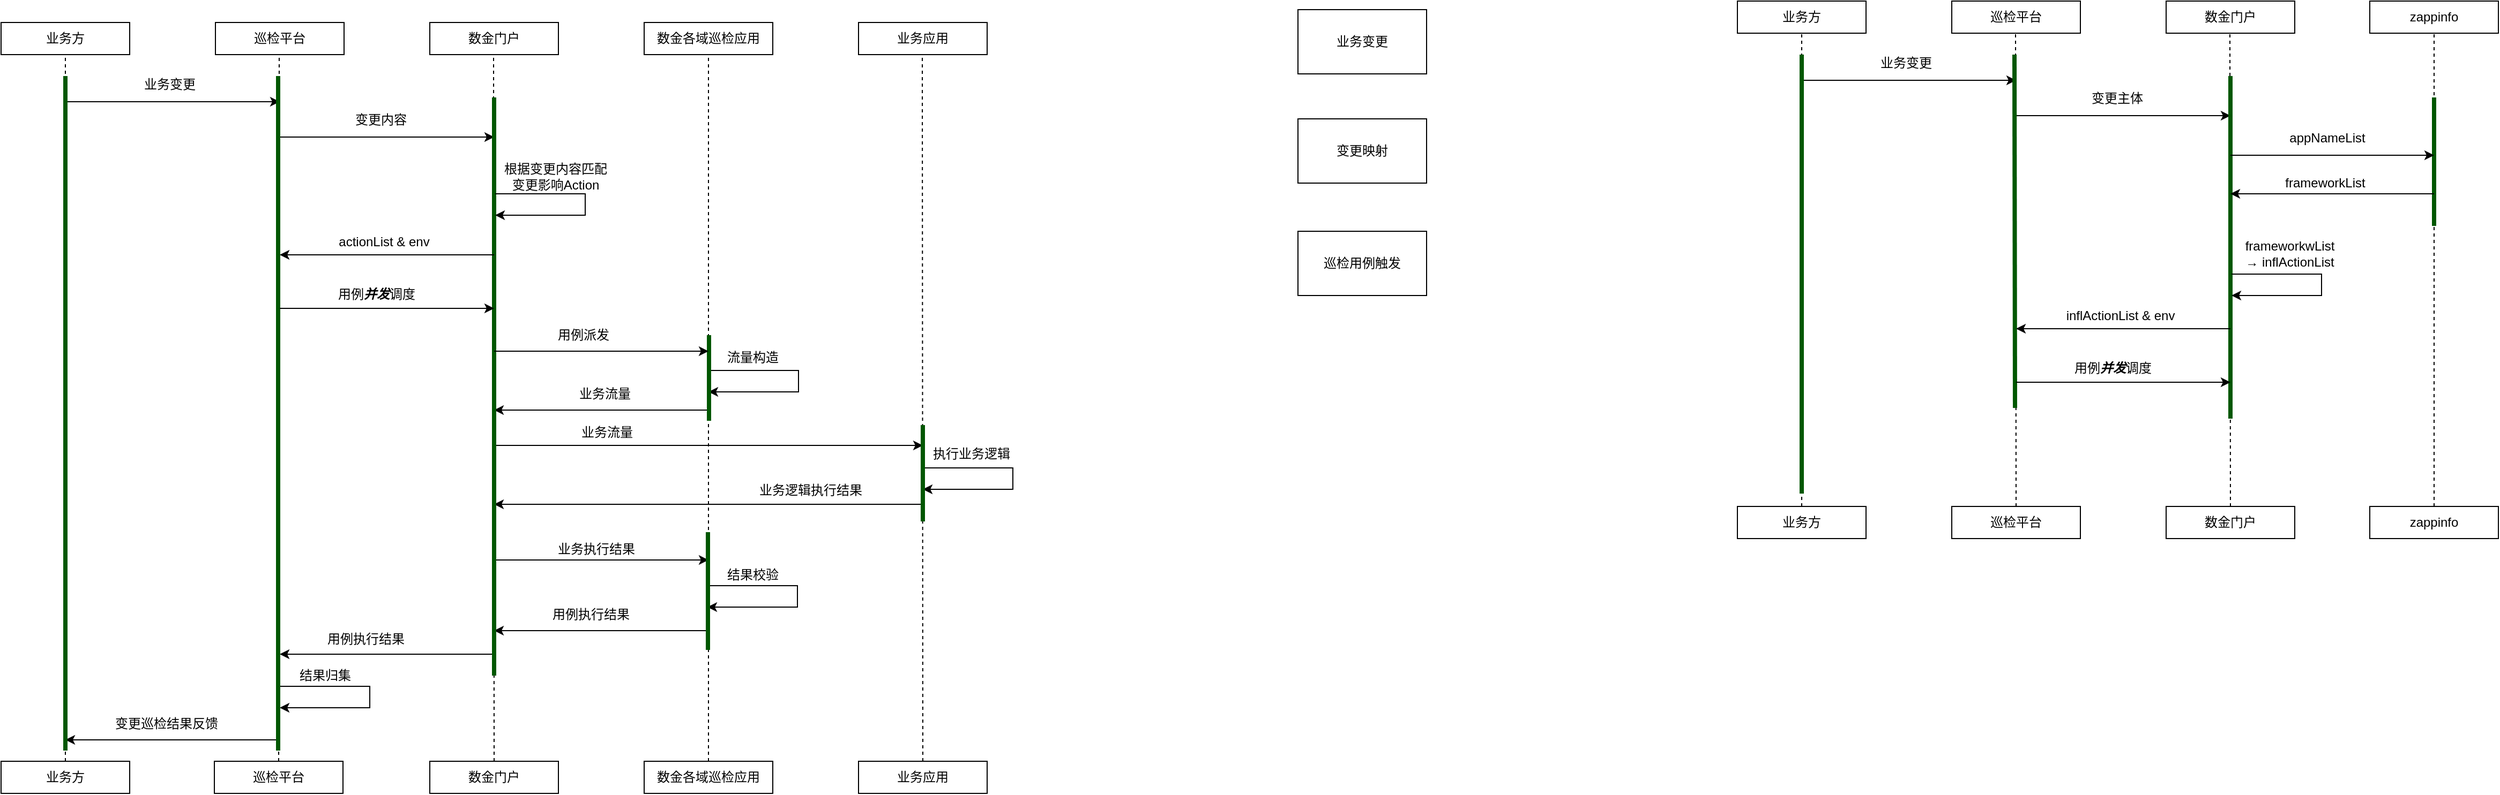 <mxfile version="17.4.0" type="github">
  <diagram id="0z_zxq0t6NNGokfa5OIO" name="Page-1">
    <mxGraphModel dx="1298" dy="834" grid="1" gridSize="10" guides="1" tooltips="1" connect="1" arrows="1" fold="1" page="1" pageScale="1" pageWidth="827" pageHeight="1169" math="0" shadow="0">
      <root>
        <mxCell id="0" />
        <mxCell id="1" parent="0" />
        <mxCell id="81jLtttZ4_rWxVsgI7Ir-1" value="业务方" style="rounded=0;whiteSpace=wrap;html=1;" parent="1" vertex="1">
          <mxGeometry x="60" y="160" width="120" height="30" as="geometry" />
        </mxCell>
        <mxCell id="81jLtttZ4_rWxVsgI7Ir-2" value="巡检平台" style="rounded=0;whiteSpace=wrap;html=1;" parent="1" vertex="1">
          <mxGeometry x="260" y="160" width="120" height="30" as="geometry" />
        </mxCell>
        <mxCell id="81jLtttZ4_rWxVsgI7Ir-3" value="数金门户" style="rounded=0;whiteSpace=wrap;html=1;" parent="1" vertex="1">
          <mxGeometry x="460" y="160" width="120" height="30" as="geometry" />
        </mxCell>
        <mxCell id="81jLtttZ4_rWxVsgI7Ir-4" value="数金各域巡检应用" style="rounded=0;whiteSpace=wrap;html=1;" parent="1" vertex="1">
          <mxGeometry x="660" y="160" width="120" height="30" as="geometry" />
        </mxCell>
        <mxCell id="81jLtttZ4_rWxVsgI7Ir-5" value="业务方" style="rounded=0;whiteSpace=wrap;html=1;" parent="1" vertex="1">
          <mxGeometry x="60" y="850" width="120" height="30" as="geometry" />
        </mxCell>
        <mxCell id="81jLtttZ4_rWxVsgI7Ir-6" value="巡检平台" style="rounded=0;whiteSpace=wrap;html=1;" parent="1" vertex="1">
          <mxGeometry x="259" y="850" width="120" height="30" as="geometry" />
        </mxCell>
        <mxCell id="81jLtttZ4_rWxVsgI7Ir-7" value="数金门户" style="rounded=0;whiteSpace=wrap;html=1;" parent="1" vertex="1">
          <mxGeometry x="460" y="850" width="120" height="30" as="geometry" />
        </mxCell>
        <mxCell id="81jLtttZ4_rWxVsgI7Ir-8" value="数金各域巡检应用" style="rounded=0;whiteSpace=wrap;html=1;" parent="1" vertex="1">
          <mxGeometry x="660" y="850" width="120" height="30" as="geometry" />
        </mxCell>
        <mxCell id="81jLtttZ4_rWxVsgI7Ir-9" value="" style="endArrow=none;dashed=1;html=1;rounded=0;exitX=0.5;exitY=0;exitDx=0;exitDy=0;entryX=0.5;entryY=1;entryDx=0;entryDy=0;" parent="1" source="81jLtttZ4_rWxVsgI7Ir-5" target="81jLtttZ4_rWxVsgI7Ir-1" edge="1">
          <mxGeometry width="50" height="50" relative="1" as="geometry">
            <mxPoint x="400" y="430" as="sourcePoint" />
            <mxPoint x="450" y="380" as="targetPoint" />
          </mxGeometry>
        </mxCell>
        <mxCell id="81jLtttZ4_rWxVsgI7Ir-10" value="" style="endArrow=none;dashed=1;html=1;rounded=0;exitX=0.5;exitY=0;exitDx=0;exitDy=0;entryX=0.5;entryY=1;entryDx=0;entryDy=0;" parent="1" source="81jLtttZ4_rWxVsgI7Ir-6" edge="1">
          <mxGeometry width="50" height="50" relative="1" as="geometry">
            <mxPoint x="319.5" y="620" as="sourcePoint" />
            <mxPoint x="319.5" y="190" as="targetPoint" />
          </mxGeometry>
        </mxCell>
        <mxCell id="81jLtttZ4_rWxVsgI7Ir-11" value="" style="endArrow=none;dashed=1;html=1;rounded=0;exitX=0.5;exitY=0;exitDx=0;exitDy=0;entryX=0.5;entryY=1;entryDx=0;entryDy=0;" parent="1" source="81jLtttZ4_rWxVsgI7Ir-7" edge="1">
          <mxGeometry width="50" height="50" relative="1" as="geometry">
            <mxPoint x="519.5" y="620" as="sourcePoint" />
            <mxPoint x="519.5" y="190" as="targetPoint" />
          </mxGeometry>
        </mxCell>
        <mxCell id="81jLtttZ4_rWxVsgI7Ir-12" value="" style="endArrow=none;dashed=1;html=1;rounded=0;entryX=0.5;entryY=1;entryDx=0;entryDy=0;exitX=0.5;exitY=0;exitDx=0;exitDy=0;" parent="1" source="81jLtttZ4_rWxVsgI7Ir-8" target="81jLtttZ4_rWxVsgI7Ir-4" edge="1">
          <mxGeometry width="50" height="50" relative="1" as="geometry">
            <mxPoint x="720" y="730" as="sourcePoint" />
            <mxPoint x="719.5" y="330" as="targetPoint" />
          </mxGeometry>
        </mxCell>
        <mxCell id="81jLtttZ4_rWxVsgI7Ir-13" value="" style="endArrow=classic;html=1;rounded=0;" parent="1" edge="1">
          <mxGeometry width="50" height="50" relative="1" as="geometry">
            <mxPoint x="120" y="234" as="sourcePoint" />
            <mxPoint x="320" y="234" as="targetPoint" />
          </mxGeometry>
        </mxCell>
        <mxCell id="81jLtttZ4_rWxVsgI7Ir-14" value="业务变更" style="text;html=1;align=center;verticalAlign=middle;resizable=0;points=[];autosize=1;strokeColor=none;fillColor=none;" parent="1" vertex="1">
          <mxGeometry x="187" y="208" width="60" height="20" as="geometry" />
        </mxCell>
        <mxCell id="81jLtttZ4_rWxVsgI7Ir-15" value="" style="endArrow=classic;html=1;rounded=0;" parent="1" edge="1">
          <mxGeometry width="50" height="50" relative="1" as="geometry">
            <mxPoint x="320" y="267" as="sourcePoint" />
            <mxPoint x="520" y="267" as="targetPoint" />
          </mxGeometry>
        </mxCell>
        <mxCell id="81jLtttZ4_rWxVsgI7Ir-16" value="变更内容" style="text;html=1;align=center;verticalAlign=middle;resizable=0;points=[];autosize=1;strokeColor=none;fillColor=none;" parent="1" vertex="1">
          <mxGeometry x="384" y="241" width="60" height="20" as="geometry" />
        </mxCell>
        <mxCell id="81jLtttZ4_rWxVsgI7Ir-22" value="" style="endArrow=classic;html=1;rounded=0;edgeStyle=orthogonalEdgeStyle;" parent="1" edge="1">
          <mxGeometry width="50" height="50" relative="1" as="geometry">
            <mxPoint x="720" y="485" as="sourcePoint" />
            <mxPoint x="720" y="505" as="targetPoint" />
            <Array as="points">
              <mxPoint x="804" y="485" />
              <mxPoint x="804" y="505" />
              <mxPoint x="734" y="505" />
            </Array>
          </mxGeometry>
        </mxCell>
        <mxCell id="81jLtttZ4_rWxVsgI7Ir-23" value="流量构造" style="text;html=1;align=center;verticalAlign=middle;resizable=0;points=[];autosize=1;strokeColor=none;fillColor=none;" parent="1" vertex="1">
          <mxGeometry x="731" y="463" width="60" height="20" as="geometry" />
        </mxCell>
        <mxCell id="81jLtttZ4_rWxVsgI7Ir-24" value="" style="endArrow=classic;html=1;rounded=0;" parent="1" edge="1">
          <mxGeometry width="50" height="50" relative="1" as="geometry">
            <mxPoint x="720" y="522" as="sourcePoint" />
            <mxPoint x="520" y="522" as="targetPoint" />
          </mxGeometry>
        </mxCell>
        <mxCell id="81jLtttZ4_rWxVsgI7Ir-25" value="业务流量" style="text;html=1;align=center;verticalAlign=middle;resizable=0;points=[];autosize=1;strokeColor=none;fillColor=none;" parent="1" vertex="1">
          <mxGeometry x="593" y="497" width="60" height="20" as="geometry" />
        </mxCell>
        <mxCell id="81jLtttZ4_rWxVsgI7Ir-29" value="业务应用" style="rounded=0;whiteSpace=wrap;html=1;" parent="1" vertex="1">
          <mxGeometry x="860" y="160" width="120" height="30" as="geometry" />
        </mxCell>
        <mxCell id="81jLtttZ4_rWxVsgI7Ir-30" value="业务应用" style="rounded=0;whiteSpace=wrap;html=1;" parent="1" vertex="1">
          <mxGeometry x="860" y="850" width="120" height="30" as="geometry" />
        </mxCell>
        <mxCell id="81jLtttZ4_rWxVsgI7Ir-31" value="" style="endArrow=none;dashed=1;html=1;rounded=0;exitX=0.5;exitY=0;exitDx=0;exitDy=0;entryX=0.5;entryY=1;entryDx=0;entryDy=0;" parent="1" source="81jLtttZ4_rWxVsgI7Ir-30" edge="1">
          <mxGeometry width="50" height="50" relative="1" as="geometry">
            <mxPoint x="919.5" y="620" as="sourcePoint" />
            <mxPoint x="919.5" y="190" as="targetPoint" />
          </mxGeometry>
        </mxCell>
        <mxCell id="81jLtttZ4_rWxVsgI7Ir-32" value="" style="endArrow=classic;html=1;rounded=0;" parent="1" edge="1">
          <mxGeometry width="50" height="50" relative="1" as="geometry">
            <mxPoint x="520" y="555" as="sourcePoint" />
            <mxPoint x="920" y="555" as="targetPoint" />
          </mxGeometry>
        </mxCell>
        <mxCell id="81jLtttZ4_rWxVsgI7Ir-33" value="业务流量" style="text;html=1;align=center;verticalAlign=middle;resizable=0;points=[];autosize=1;strokeColor=none;fillColor=none;" parent="1" vertex="1">
          <mxGeometry x="595" y="533" width="60" height="20" as="geometry" />
        </mxCell>
        <mxCell id="81jLtttZ4_rWxVsgI7Ir-34" value="" style="endArrow=classic;html=1;rounded=0;edgeStyle=orthogonalEdgeStyle;" parent="1" edge="1">
          <mxGeometry width="50" height="50" relative="1" as="geometry">
            <mxPoint x="920" y="576" as="sourcePoint" />
            <mxPoint x="920" y="596" as="targetPoint" />
            <Array as="points">
              <mxPoint x="1004" y="576" />
              <mxPoint x="1004" y="596" />
              <mxPoint x="934" y="596" />
            </Array>
          </mxGeometry>
        </mxCell>
        <mxCell id="81jLtttZ4_rWxVsgI7Ir-35" value="执行业务逻辑" style="text;html=1;align=center;verticalAlign=middle;resizable=0;points=[];autosize=1;strokeColor=none;fillColor=none;" parent="1" vertex="1">
          <mxGeometry x="920" y="553" width="90" height="20" as="geometry" />
        </mxCell>
        <mxCell id="81jLtttZ4_rWxVsgI7Ir-36" value="" style="endArrow=classic;html=1;rounded=0;" parent="1" edge="1">
          <mxGeometry width="50" height="50" relative="1" as="geometry">
            <mxPoint x="920" y="610" as="sourcePoint" />
            <mxPoint x="520" y="610" as="targetPoint" />
          </mxGeometry>
        </mxCell>
        <mxCell id="81jLtttZ4_rWxVsgI7Ir-37" value="业务逻辑执行结果" style="text;html=1;align=center;verticalAlign=middle;resizable=0;points=[];autosize=1;strokeColor=none;fillColor=none;" parent="1" vertex="1">
          <mxGeometry x="760" y="587" width="110" height="20" as="geometry" />
        </mxCell>
        <mxCell id="81jLtttZ4_rWxVsgI7Ir-39" value="" style="endArrow=classic;html=1;rounded=0;" parent="1" edge="1">
          <mxGeometry width="50" height="50" relative="1" as="geometry">
            <mxPoint x="520" y="662" as="sourcePoint" />
            <mxPoint x="720" y="662" as="targetPoint" />
          </mxGeometry>
        </mxCell>
        <mxCell id="81jLtttZ4_rWxVsgI7Ir-41" value="业务执行结果" style="text;html=1;align=center;verticalAlign=middle;resizable=0;points=[];autosize=1;strokeColor=none;fillColor=none;" parent="1" vertex="1">
          <mxGeometry x="570" y="642" width="90" height="20" as="geometry" />
        </mxCell>
        <mxCell id="81jLtttZ4_rWxVsgI7Ir-42" value="" style="endArrow=classic;html=1;rounded=0;edgeStyle=orthogonalEdgeStyle;" parent="1" edge="1">
          <mxGeometry width="50" height="50" relative="1" as="geometry">
            <mxPoint x="719" y="686" as="sourcePoint" />
            <mxPoint x="719" y="706" as="targetPoint" />
            <Array as="points">
              <mxPoint x="803" y="686" />
              <mxPoint x="803" y="706" />
              <mxPoint x="733" y="706" />
            </Array>
          </mxGeometry>
        </mxCell>
        <mxCell id="81jLtttZ4_rWxVsgI7Ir-43" value="结果校验" style="text;html=1;align=center;verticalAlign=middle;resizable=0;points=[];autosize=1;strokeColor=none;fillColor=none;" parent="1" vertex="1">
          <mxGeometry x="731" y="666" width="60" height="20" as="geometry" />
        </mxCell>
        <mxCell id="81jLtttZ4_rWxVsgI7Ir-44" value="" style="endArrow=classic;html=1;rounded=0;" parent="1" edge="1">
          <mxGeometry width="50" height="50" relative="1" as="geometry">
            <mxPoint x="720" y="728" as="sourcePoint" />
            <mxPoint x="520" y="728" as="targetPoint" />
          </mxGeometry>
        </mxCell>
        <mxCell id="81jLtttZ4_rWxVsgI7Ir-45" value="用例执行结果" style="text;html=1;align=center;verticalAlign=middle;resizable=0;points=[];autosize=1;strokeColor=none;fillColor=none;" parent="1" vertex="1">
          <mxGeometry x="565" y="703" width="90" height="20" as="geometry" />
        </mxCell>
        <mxCell id="81jLtttZ4_rWxVsgI7Ir-46" value="" style="endArrow=classic;html=1;rounded=0;" parent="1" edge="1">
          <mxGeometry width="50" height="50" relative="1" as="geometry">
            <mxPoint x="520" y="750" as="sourcePoint" />
            <mxPoint x="320" y="750" as="targetPoint" />
          </mxGeometry>
        </mxCell>
        <mxCell id="81jLtttZ4_rWxVsgI7Ir-47" value="用例执行结果" style="text;html=1;align=center;verticalAlign=middle;resizable=0;points=[];autosize=1;strokeColor=none;fillColor=none;" parent="1" vertex="1">
          <mxGeometry x="355" y="726" width="90" height="20" as="geometry" />
        </mxCell>
        <mxCell id="81jLtttZ4_rWxVsgI7Ir-48" value="" style="endArrow=classic;html=1;rounded=0;edgeStyle=orthogonalEdgeStyle;" parent="1" edge="1">
          <mxGeometry width="50" height="50" relative="1" as="geometry">
            <mxPoint x="320" y="780" as="sourcePoint" />
            <mxPoint x="320" y="800" as="targetPoint" />
            <Array as="points">
              <mxPoint x="404" y="780" />
              <mxPoint x="404" y="800" />
              <mxPoint x="334" y="800" />
            </Array>
          </mxGeometry>
        </mxCell>
        <mxCell id="81jLtttZ4_rWxVsgI7Ir-49" value="结果归集" style="text;html=1;align=center;verticalAlign=middle;resizable=0;points=[];autosize=1;strokeColor=none;fillColor=none;" parent="1" vertex="1">
          <mxGeometry x="332" y="760" width="60" height="20" as="geometry" />
        </mxCell>
        <mxCell id="81jLtttZ4_rWxVsgI7Ir-50" value="" style="endArrow=classic;html=1;rounded=0;" parent="1" edge="1">
          <mxGeometry width="50" height="50" relative="1" as="geometry">
            <mxPoint x="320" y="830" as="sourcePoint" />
            <mxPoint x="120" y="830" as="targetPoint" />
          </mxGeometry>
        </mxCell>
        <mxCell id="81jLtttZ4_rWxVsgI7Ir-51" value="变更巡检结果反馈" style="text;html=1;align=center;verticalAlign=middle;resizable=0;points=[];autosize=1;strokeColor=none;fillColor=none;" parent="1" vertex="1">
          <mxGeometry x="159" y="805" width="110" height="20" as="geometry" />
        </mxCell>
        <mxCell id="81jLtttZ4_rWxVsgI7Ir-52" value="" style="endArrow=none;html=1;rounded=0;strokeWidth=4;fillColor=#008a00;strokeColor=#005700;" parent="1" edge="1">
          <mxGeometry width="50" height="50" relative="1" as="geometry">
            <mxPoint x="120" y="840" as="sourcePoint" />
            <mxPoint x="120" y="210" as="targetPoint" />
          </mxGeometry>
        </mxCell>
        <mxCell id="81jLtttZ4_rWxVsgI7Ir-54" value="" style="endArrow=none;html=1;rounded=0;strokeWidth=4;fillColor=#008a00;strokeColor=#005700;" parent="1" edge="1">
          <mxGeometry width="50" height="50" relative="1" as="geometry">
            <mxPoint x="318.5" y="840" as="sourcePoint" />
            <mxPoint x="318.5" y="210" as="targetPoint" />
          </mxGeometry>
        </mxCell>
        <mxCell id="81jLtttZ4_rWxVsgI7Ir-55" value="" style="endArrow=none;html=1;rounded=0;strokeWidth=4;fillColor=#008a00;strokeColor=#005700;" parent="1" edge="1">
          <mxGeometry width="50" height="50" relative="1" as="geometry">
            <mxPoint x="520" y="510" as="sourcePoint" />
            <mxPoint x="520" y="230" as="targetPoint" />
          </mxGeometry>
        </mxCell>
        <mxCell id="81jLtttZ4_rWxVsgI7Ir-56" value="" style="endArrow=none;html=1;rounded=0;strokeWidth=4;fillColor=#008a00;strokeColor=#005700;" parent="1" edge="1">
          <mxGeometry width="50" height="50" relative="1" as="geometry">
            <mxPoint x="520" y="770" as="sourcePoint" />
            <mxPoint x="520" y="510" as="targetPoint" />
          </mxGeometry>
        </mxCell>
        <mxCell id="81jLtttZ4_rWxVsgI7Ir-57" value="" style="endArrow=none;html=1;rounded=0;strokeWidth=4;fillColor=#008a00;strokeColor=#005700;" parent="1" edge="1">
          <mxGeometry width="50" height="50" relative="1" as="geometry">
            <mxPoint x="720.5" y="532" as="sourcePoint" />
            <mxPoint x="720.5" y="452" as="targetPoint" />
          </mxGeometry>
        </mxCell>
        <mxCell id="81jLtttZ4_rWxVsgI7Ir-58" value="" style="endArrow=none;html=1;rounded=0;strokeWidth=4;fillColor=#008a00;strokeColor=#005700;" parent="1" edge="1">
          <mxGeometry width="50" height="50" relative="1" as="geometry">
            <mxPoint x="719.5" y="746" as="sourcePoint" />
            <mxPoint x="719.5" y="636" as="targetPoint" />
          </mxGeometry>
        </mxCell>
        <mxCell id="81jLtttZ4_rWxVsgI7Ir-59" value="" style="endArrow=none;html=1;rounded=0;strokeWidth=4;fillColor=#008a00;strokeColor=#005700;" parent="1" edge="1">
          <mxGeometry width="50" height="50" relative="1" as="geometry">
            <mxPoint x="920" y="626" as="sourcePoint" />
            <mxPoint x="920" y="536" as="targetPoint" />
          </mxGeometry>
        </mxCell>
        <mxCell id="81jLtttZ4_rWxVsgI7Ir-64" value="" style="endArrow=classic;html=1;rounded=0;strokeWidth=1;" parent="1" edge="1">
          <mxGeometry width="50" height="50" relative="1" as="geometry">
            <mxPoint x="520" y="377" as="sourcePoint" />
            <mxPoint x="320" y="377" as="targetPoint" />
          </mxGeometry>
        </mxCell>
        <mxCell id="81jLtttZ4_rWxVsgI7Ir-65" value="actionList &amp;amp; env" style="text;html=1;align=center;verticalAlign=middle;resizable=0;points=[];autosize=1;strokeColor=none;fillColor=none;" parent="1" vertex="1">
          <mxGeometry x="367" y="355" width="100" height="20" as="geometry" />
        </mxCell>
        <mxCell id="81jLtttZ4_rWxVsgI7Ir-76" value="" style="endArrow=classic;html=1;rounded=0;strokeWidth=1;" parent="1" edge="1">
          <mxGeometry width="50" height="50" relative="1" as="geometry">
            <mxPoint x="320" y="427" as="sourcePoint" />
            <mxPoint x="520" y="427" as="targetPoint" />
          </mxGeometry>
        </mxCell>
        <mxCell id="81jLtttZ4_rWxVsgI7Ir-79" value="用例&lt;b&gt;&lt;i&gt;并发&lt;/i&gt;&lt;/b&gt;调度" style="text;html=1;align=center;verticalAlign=middle;resizable=0;points=[];autosize=1;strokeColor=none;fillColor=none;" parent="1" vertex="1">
          <mxGeometry x="365" y="404" width="90" height="20" as="geometry" />
        </mxCell>
        <mxCell id="81jLtttZ4_rWxVsgI7Ir-80" value="" style="endArrow=classic;html=1;rounded=0;strokeWidth=1;" parent="1" edge="1">
          <mxGeometry width="50" height="50" relative="1" as="geometry">
            <mxPoint x="520" y="467" as="sourcePoint" />
            <mxPoint x="720" y="467" as="targetPoint" />
          </mxGeometry>
        </mxCell>
        <mxCell id="81jLtttZ4_rWxVsgI7Ir-85" value="" style="endArrow=classic;html=1;rounded=0;edgeStyle=orthogonalEdgeStyle;" parent="1" edge="1">
          <mxGeometry width="50" height="50" relative="1" as="geometry">
            <mxPoint x="521" y="320" as="sourcePoint" />
            <mxPoint x="521" y="340" as="targetPoint" />
            <Array as="points">
              <mxPoint x="605" y="320" />
              <mxPoint x="605" y="340" />
              <mxPoint x="535" y="340" />
            </Array>
          </mxGeometry>
        </mxCell>
        <mxCell id="81jLtttZ4_rWxVsgI7Ir-86" value="根据变更内容匹配&lt;br&gt;变更影响Action" style="text;html=1;align=center;verticalAlign=middle;resizable=0;points=[];autosize=1;strokeColor=none;fillColor=none;" parent="1" vertex="1">
          <mxGeometry x="522" y="289" width="110" height="30" as="geometry" />
        </mxCell>
        <mxCell id="81jLtttZ4_rWxVsgI7Ir-87" value="用例派发" style="text;html=1;align=center;verticalAlign=middle;resizable=0;points=[];autosize=1;strokeColor=none;fillColor=none;" parent="1" vertex="1">
          <mxGeometry x="573" y="442" width="60" height="20" as="geometry" />
        </mxCell>
        <mxCell id="h7_d8MFYjr_rPJVliVJV-1" value="业务变更" style="rounded=0;whiteSpace=wrap;html=1;" vertex="1" parent="1">
          <mxGeometry x="1270" y="148" width="120" height="60" as="geometry" />
        </mxCell>
        <mxCell id="h7_d8MFYjr_rPJVliVJV-2" value="变更映射" style="rounded=0;whiteSpace=wrap;html=1;" vertex="1" parent="1">
          <mxGeometry x="1270" y="250" width="120" height="60" as="geometry" />
        </mxCell>
        <mxCell id="h7_d8MFYjr_rPJVliVJV-3" value="巡检用例触发" style="rounded=0;whiteSpace=wrap;html=1;" vertex="1" parent="1">
          <mxGeometry x="1270" y="355" width="120" height="60" as="geometry" />
        </mxCell>
        <mxCell id="h7_d8MFYjr_rPJVliVJV-4" value="业务方" style="rounded=0;whiteSpace=wrap;html=1;" vertex="1" parent="1">
          <mxGeometry x="1680" y="140" width="120" height="30" as="geometry" />
        </mxCell>
        <mxCell id="h7_d8MFYjr_rPJVliVJV-5" value="巡检平台" style="rounded=0;whiteSpace=wrap;html=1;" vertex="1" parent="1">
          <mxGeometry x="1880" y="140" width="120" height="30" as="geometry" />
        </mxCell>
        <mxCell id="h7_d8MFYjr_rPJVliVJV-6" value="数金门户" style="rounded=0;whiteSpace=wrap;html=1;" vertex="1" parent="1">
          <mxGeometry x="2080" y="140" width="120" height="30" as="geometry" />
        </mxCell>
        <mxCell id="h7_d8MFYjr_rPJVliVJV-7" value="业务方" style="rounded=0;whiteSpace=wrap;html=1;" vertex="1" parent="1">
          <mxGeometry x="1680" y="612" width="120" height="30" as="geometry" />
        </mxCell>
        <mxCell id="h7_d8MFYjr_rPJVliVJV-8" value="巡检平台" style="rounded=0;whiteSpace=wrap;html=1;" vertex="1" parent="1">
          <mxGeometry x="1880" y="612" width="120" height="30" as="geometry" />
        </mxCell>
        <mxCell id="h7_d8MFYjr_rPJVliVJV-9" value="数金门户" style="rounded=0;whiteSpace=wrap;html=1;" vertex="1" parent="1">
          <mxGeometry x="2080" y="612" width="120" height="30" as="geometry" />
        </mxCell>
        <mxCell id="h7_d8MFYjr_rPJVliVJV-10" value="" style="endArrow=none;dashed=1;html=1;rounded=0;exitX=0.5;exitY=0;exitDx=0;exitDy=0;entryX=0.5;entryY=1;entryDx=0;entryDy=0;" edge="1" parent="1" source="h7_d8MFYjr_rPJVliVJV-7" target="h7_d8MFYjr_rPJVliVJV-4">
          <mxGeometry width="50" height="50" relative="1" as="geometry">
            <mxPoint x="2020" y="410" as="sourcePoint" />
            <mxPoint x="2070" y="360" as="targetPoint" />
          </mxGeometry>
        </mxCell>
        <mxCell id="h7_d8MFYjr_rPJVliVJV-11" value="" style="endArrow=none;dashed=1;html=1;rounded=0;exitX=0.5;exitY=0;exitDx=0;exitDy=0;entryX=0.5;entryY=1;entryDx=0;entryDy=0;" edge="1" parent="1" source="h7_d8MFYjr_rPJVliVJV-8">
          <mxGeometry width="50" height="50" relative="1" as="geometry">
            <mxPoint x="1939.5" y="600" as="sourcePoint" />
            <mxPoint x="1939.5" y="170" as="targetPoint" />
          </mxGeometry>
        </mxCell>
        <mxCell id="h7_d8MFYjr_rPJVliVJV-12" value="" style="endArrow=none;dashed=1;html=1;rounded=0;exitX=0.5;exitY=0;exitDx=0;exitDy=0;entryX=0.5;entryY=1;entryDx=0;entryDy=0;" edge="1" parent="1" source="h7_d8MFYjr_rPJVliVJV-9">
          <mxGeometry width="50" height="50" relative="1" as="geometry">
            <mxPoint x="2139.5" y="600" as="sourcePoint" />
            <mxPoint x="2139.5" y="170" as="targetPoint" />
          </mxGeometry>
        </mxCell>
        <mxCell id="h7_d8MFYjr_rPJVliVJV-13" value="" style="endArrow=classic;html=1;rounded=0;" edge="1" parent="1">
          <mxGeometry width="50" height="50" relative="1" as="geometry">
            <mxPoint x="1740" y="214" as="sourcePoint" />
            <mxPoint x="1940" y="214" as="targetPoint" />
          </mxGeometry>
        </mxCell>
        <mxCell id="h7_d8MFYjr_rPJVliVJV-14" value="业务变更" style="text;html=1;align=center;verticalAlign=middle;resizable=0;points=[];autosize=1;strokeColor=none;fillColor=none;" vertex="1" parent="1">
          <mxGeometry x="1807" y="188" width="60" height="20" as="geometry" />
        </mxCell>
        <mxCell id="h7_d8MFYjr_rPJVliVJV-15" value="" style="endArrow=classic;html=1;rounded=0;" edge="1" parent="1">
          <mxGeometry width="50" height="50" relative="1" as="geometry">
            <mxPoint x="1940" y="247" as="sourcePoint" />
            <mxPoint x="2140" y="247" as="targetPoint" />
          </mxGeometry>
        </mxCell>
        <mxCell id="h7_d8MFYjr_rPJVliVJV-16" value="变更主体" style="text;html=1;align=center;verticalAlign=middle;resizable=0;points=[];autosize=1;strokeColor=none;fillColor=none;" vertex="1" parent="1">
          <mxGeometry x="2004" y="221" width="60" height="20" as="geometry" />
        </mxCell>
        <mxCell id="h7_d8MFYjr_rPJVliVJV-23" value="" style="endArrow=none;html=1;rounded=0;strokeWidth=4;fillColor=#008a00;strokeColor=#005700;" edge="1" parent="1">
          <mxGeometry width="50" height="50" relative="1" as="geometry">
            <mxPoint x="1740" y="600" as="sourcePoint" />
            <mxPoint x="1740" y="190" as="targetPoint" />
          </mxGeometry>
        </mxCell>
        <mxCell id="h7_d8MFYjr_rPJVliVJV-24" value="" style="endArrow=none;html=1;rounded=0;strokeWidth=4;fillColor=#008a00;strokeColor=#005700;" edge="1" parent="1">
          <mxGeometry width="50" height="50" relative="1" as="geometry">
            <mxPoint x="1939" y="520" as="sourcePoint" />
            <mxPoint x="1938.5" y="190" as="targetPoint" />
          </mxGeometry>
        </mxCell>
        <mxCell id="h7_d8MFYjr_rPJVliVJV-25" value="" style="endArrow=none;html=1;rounded=0;strokeWidth=4;fillColor=#008a00;strokeColor=#005700;" edge="1" parent="1">
          <mxGeometry width="50" height="50" relative="1" as="geometry">
            <mxPoint x="2140" y="490" as="sourcePoint" />
            <mxPoint x="2140" y="210" as="targetPoint" />
          </mxGeometry>
        </mxCell>
        <mxCell id="h7_d8MFYjr_rPJVliVJV-26" value="" style="endArrow=none;html=1;rounded=0;strokeWidth=4;fillColor=#008a00;strokeColor=#005700;" edge="1" parent="1">
          <mxGeometry width="50" height="50" relative="1" as="geometry">
            <mxPoint x="2140" y="530" as="sourcePoint" />
            <mxPoint x="2140" y="490" as="targetPoint" />
          </mxGeometry>
        </mxCell>
        <mxCell id="h7_d8MFYjr_rPJVliVJV-27" value="" style="endArrow=classic;html=1;rounded=0;strokeWidth=1;" edge="1" parent="1">
          <mxGeometry width="50" height="50" relative="1" as="geometry">
            <mxPoint x="2140" y="446" as="sourcePoint" />
            <mxPoint x="1940" y="446" as="targetPoint" />
          </mxGeometry>
        </mxCell>
        <mxCell id="h7_d8MFYjr_rPJVliVJV-28" value="inflActionList &amp;amp; env" style="text;html=1;align=center;verticalAlign=middle;resizable=0;points=[];autosize=1;strokeColor=none;fillColor=none;" vertex="1" parent="1">
          <mxGeometry x="1977" y="424" width="120" height="20" as="geometry" />
        </mxCell>
        <mxCell id="h7_d8MFYjr_rPJVliVJV-29" value="" style="endArrow=classic;html=1;rounded=0;strokeWidth=1;" edge="1" parent="1">
          <mxGeometry width="50" height="50" relative="1" as="geometry">
            <mxPoint x="1940" y="496" as="sourcePoint" />
            <mxPoint x="2140" y="496" as="targetPoint" />
          </mxGeometry>
        </mxCell>
        <mxCell id="h7_d8MFYjr_rPJVliVJV-30" value="用例&lt;b&gt;&lt;i&gt;并发&lt;/i&gt;&lt;/b&gt;调度" style="text;html=1;align=center;verticalAlign=middle;resizable=0;points=[];autosize=1;strokeColor=none;fillColor=none;" vertex="1" parent="1">
          <mxGeometry x="1985" y="473" width="90" height="20" as="geometry" />
        </mxCell>
        <mxCell id="h7_d8MFYjr_rPJVliVJV-31" value="" style="endArrow=classic;html=1;rounded=0;edgeStyle=orthogonalEdgeStyle;" edge="1" parent="1">
          <mxGeometry width="50" height="50" relative="1" as="geometry">
            <mxPoint x="2141" y="395" as="sourcePoint" />
            <mxPoint x="2141" y="415" as="targetPoint" />
            <Array as="points">
              <mxPoint x="2225" y="395" />
              <mxPoint x="2225" y="415" />
              <mxPoint x="2155" y="415" />
            </Array>
          </mxGeometry>
        </mxCell>
        <mxCell id="h7_d8MFYjr_rPJVliVJV-33" value="frameworkwList &lt;br&gt;→ inflActionList" style="text;html=1;align=center;verticalAlign=middle;resizable=0;points=[];autosize=1;strokeColor=none;fillColor=none;" vertex="1" parent="1">
          <mxGeometry x="2145" y="361" width="100" height="30" as="geometry" />
        </mxCell>
        <mxCell id="h7_d8MFYjr_rPJVliVJV-36" value="zappinfo" style="rounded=0;whiteSpace=wrap;html=1;" vertex="1" parent="1">
          <mxGeometry x="2270" y="140" width="120" height="30" as="geometry" />
        </mxCell>
        <mxCell id="h7_d8MFYjr_rPJVliVJV-37" value="zappinfo" style="rounded=0;whiteSpace=wrap;html=1;" vertex="1" parent="1">
          <mxGeometry x="2270" y="612" width="120" height="30" as="geometry" />
        </mxCell>
        <mxCell id="h7_d8MFYjr_rPJVliVJV-38" value="" style="endArrow=none;dashed=1;html=1;rounded=0;exitX=0.5;exitY=0;exitDx=0;exitDy=0;entryX=0.5;entryY=1;entryDx=0;entryDy=0;" edge="1" parent="1" source="h7_d8MFYjr_rPJVliVJV-37" target="h7_d8MFYjr_rPJVliVJV-36">
          <mxGeometry width="50" height="50" relative="1" as="geometry">
            <mxPoint x="2610" y="410" as="sourcePoint" />
            <mxPoint x="2660" y="360" as="targetPoint" />
          </mxGeometry>
        </mxCell>
        <mxCell id="h7_d8MFYjr_rPJVliVJV-39" value="" style="endArrow=none;html=1;rounded=0;strokeWidth=4;fillColor=#008a00;strokeColor=#005700;" edge="1" parent="1">
          <mxGeometry width="50" height="50" relative="1" as="geometry">
            <mxPoint x="2330" y="350" as="sourcePoint" />
            <mxPoint x="2330" y="230" as="targetPoint" />
          </mxGeometry>
        </mxCell>
        <mxCell id="h7_d8MFYjr_rPJVliVJV-40" value="" style="endArrow=classic;html=1;rounded=0;" edge="1" parent="1">
          <mxGeometry width="50" height="50" relative="1" as="geometry">
            <mxPoint x="2140" y="284" as="sourcePoint" />
            <mxPoint x="2330" y="284" as="targetPoint" />
          </mxGeometry>
        </mxCell>
        <mxCell id="h7_d8MFYjr_rPJVliVJV-41" value="appNameList" style="text;html=1;align=center;verticalAlign=middle;resizable=0;points=[];autosize=1;strokeColor=none;fillColor=none;" vertex="1" parent="1">
          <mxGeometry x="2185" y="258" width="90" height="20" as="geometry" />
        </mxCell>
        <mxCell id="h7_d8MFYjr_rPJVliVJV-42" value="" style="endArrow=classic;html=1;rounded=0;" edge="1" parent="1">
          <mxGeometry width="50" height="50" relative="1" as="geometry">
            <mxPoint x="2330" y="320" as="sourcePoint" />
            <mxPoint x="2140" y="320" as="targetPoint" />
          </mxGeometry>
        </mxCell>
        <mxCell id="h7_d8MFYjr_rPJVliVJV-43" value="frameworkList" style="text;html=1;align=center;verticalAlign=middle;resizable=0;points=[];autosize=1;strokeColor=none;fillColor=none;" vertex="1" parent="1">
          <mxGeometry x="2183" y="300" width="90" height="20" as="geometry" />
        </mxCell>
      </root>
    </mxGraphModel>
  </diagram>
</mxfile>
